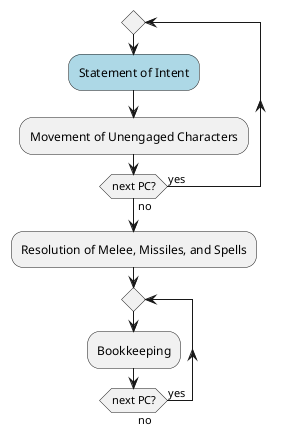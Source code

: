@startumlv rq-melee.png

repeat

#lightblue:Statement of Intent; 

:Movement of Unengaged Characters;

repeat while (next PC?) is (yes) not (no)

:Resolution of Melee, Missiles, and Spells;

repeat

:Bookkeeping;

repeat while (next PC?) is (yes) not (no)

@enduml